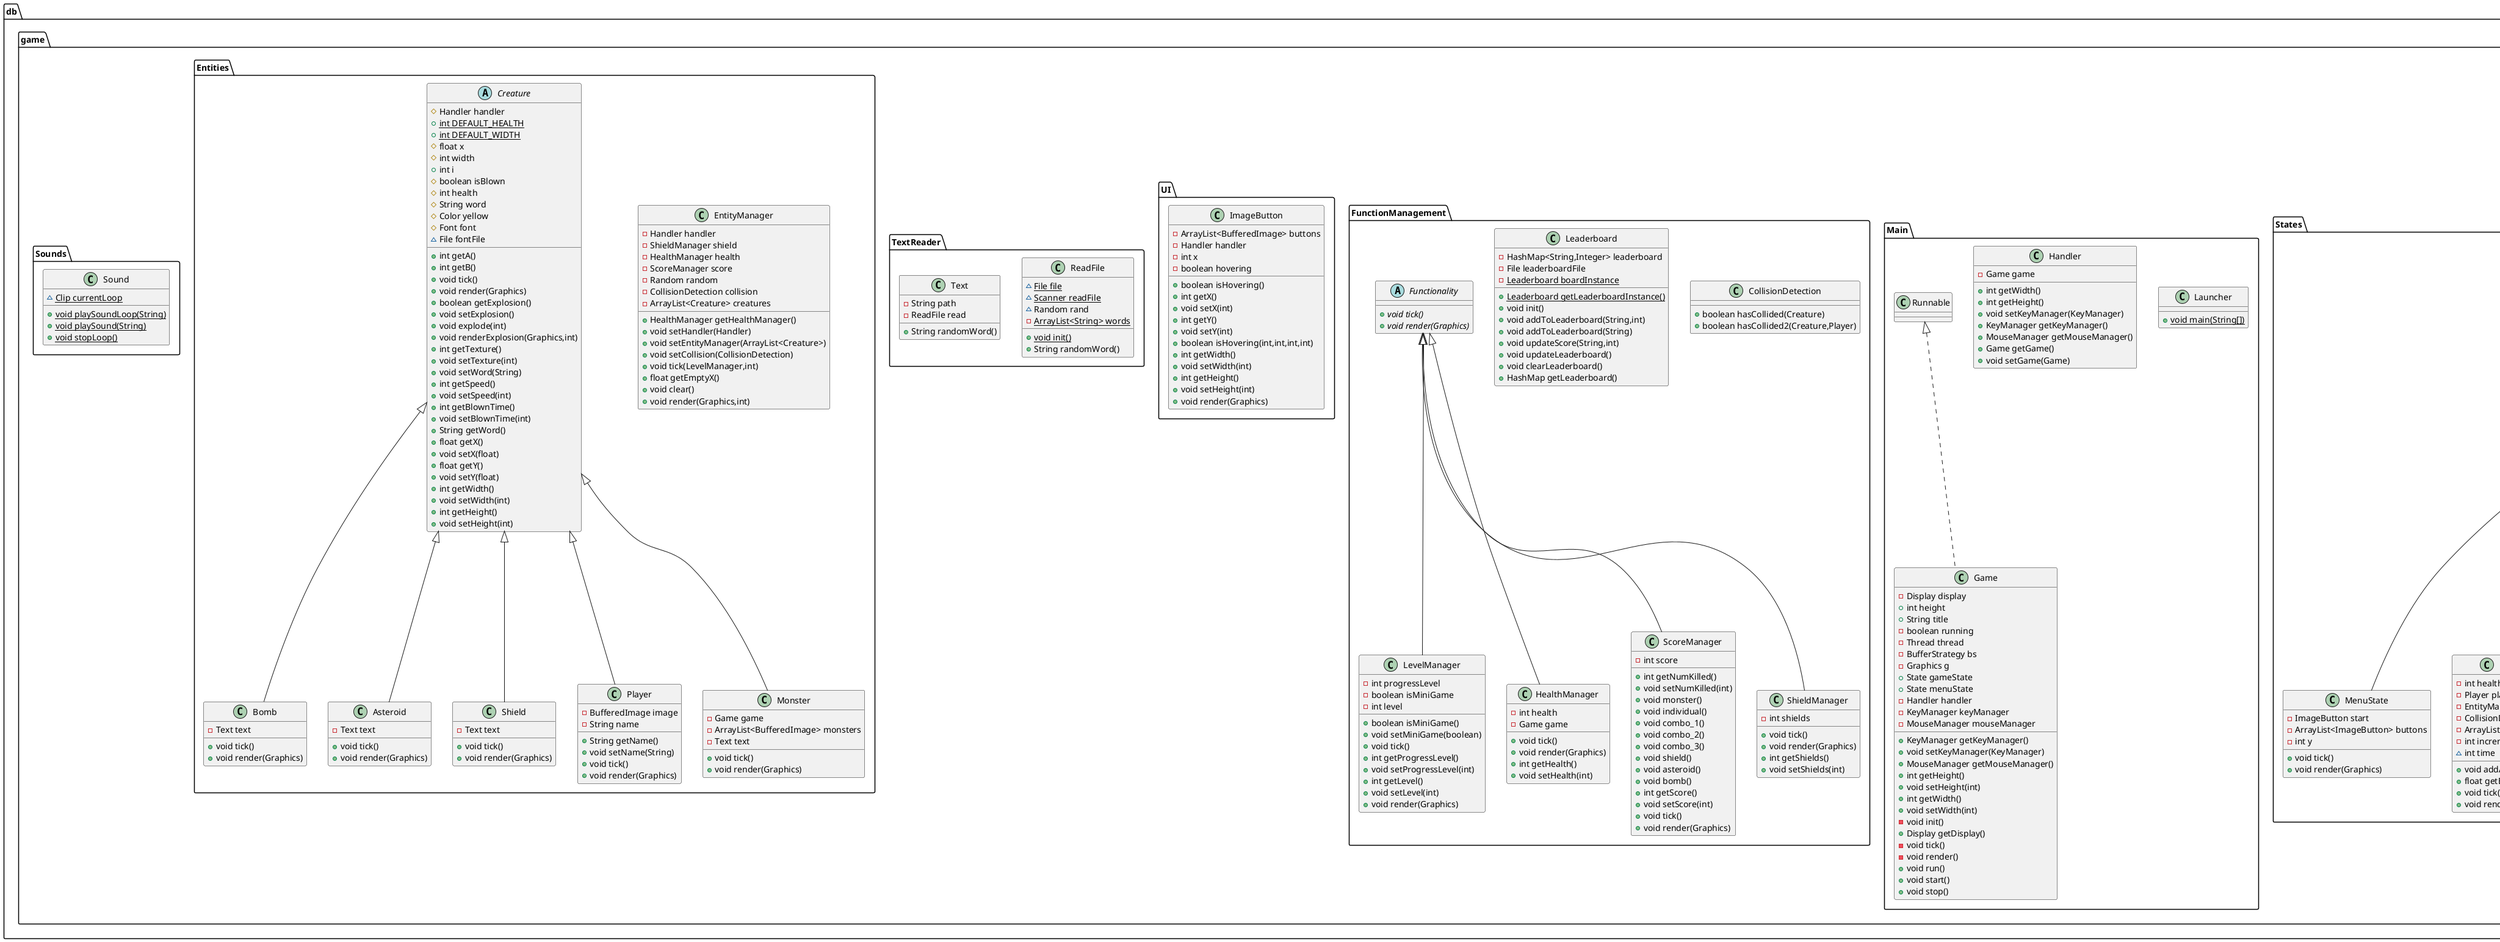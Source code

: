 @startuml
class db.game.Input.MouseManager {
- boolean leftPressed
- int mouseX
+ boolean isLeftPressed()
+ boolean isRightPressed()
+ int getMouseX()
+ int getMouseY()
+ void setMouseX(int)
+ void setMouseY(int)
+ void mousePressed(MouseEvent)
+ void mouseReleased(MouseEvent)
+ void mouseMoved(MouseEvent)
+ void mouseDragged(MouseEvent)
+ void mouseClicked(MouseEvent)
+ void mouseEntered(MouseEvent)
+ boolean isClicked()
+ void mouseExited(MouseEvent)
}
class db.game.Display.Assets {
+ {static} BufferedImage emptyHeart
+ {static} ArrayList<BufferedImage> levelBars
- {static} SpriteSheet sheet1
- {static} int size
+ {static} void init()
}
class db.game.States.MenuState {
- ImageButton start
- ArrayList<ImageButton> buttons
- int y
+ void tick()
+ void render(Graphics)
}
class db.game.States.MiniGameState {
- int health
- Player player
- EntityManager entityManager
- CollisionDetection collision
- ArrayList<Asteroid> asteroids
- int incrementX
~ int time
+ void addAsteroid()
+ float getEmptyX()
+ void tick()
+ void render(Graphics)
}
class db.game.Main.Game {
- Display display
+ int height
+ String title
- boolean running
- Thread thread
- BufferStrategy bs
- Graphics g
+ State gameState
+ State menuState
- Handler handler
- KeyManager keyManager
- MouseManager mouseManager
+ KeyManager getKeyManager()
+ void setKeyManager(KeyManager)
+ MouseManager getMouseManager()
+ int getHeight()
+ void setHeight(int)
+ int getWidth()
+ void setWidth(int)
- void init()
+ Display getDisplay()
- void tick()
- void render()
+ void run()
+ void start()
+ void stop()
}
class db.game.States.InstructionState {
- ImageButton back
- ArrayList<ImageButton> buttons
- boolean backHovered
- BufferedImage instructionImage
- int a
- boolean lastState
+ void tick()
+ void setInstructionImage(int)
+ void render(Graphics)
}
class db.game.FunctionManagement.LevelManager {
- int progressLevel
- boolean isMiniGame
- int level
+ boolean isMiniGame()
+ void setMiniGame(boolean)
+ void tick()
+ int getProgressLevel()
+ void setProgressLevel(int)
+ int getLevel()
+ void setLevel(int)
+ void render(Graphics)
}
class db.game.Input.KeyManager {
+ String wordTyped
+ boolean typeable
+ boolean backspace
+ boolean movable
+ int increment
- Player player
+ void tick()
+ String getWordTyped()
+ void keyPressed(KeyEvent)
+ void keyReleased(KeyEvent)
+ void keyTyped(KeyEvent)
+ void resetWordTyped()
}
class db.game.States.SelectState {
- ImageButton back
- ArrayList<ImageButton> buttons
- File file
- Scanner scanner
- FileWriter fileWriter
- Leaderboard leaderboard
+ ArrayList<String> userNames
+ void tick()
+ void render(Graphics)
}
class db.game.UI.ImageButton {
- ArrayList<BufferedImage> buttons
- Handler handler
- int x
- boolean hovering
+ boolean isHovering()
+ int getX()
+ void setX(int)
+ int getY()
+ void setY(int)
+ boolean isHovering(int,int,int,int)
+ int getWidth()
+ void setWidth(int)
+ int getHeight()
+ void setHeight(int)
+ void render(Graphics)
}
class db.game.TextReader.ReadFile {
~ {static} File file
~ {static} Scanner readFile
~ Random rand
- {static} ArrayList<String> words
+ {static} void init()
+ String randomWord()
}
class db.game.Entities.Bomb {
- Text text
+ void tick()
+ void render(Graphics)
}
class db.game.States.GameState {
- Player player
- EntityManager entityManager
- LevelManager level
- ArrayList<Creature> creatures
- int time
- CollisionDetection collision
+ Player getPlayer()
+ void addCreature()
+ void tick()
+ void render(Graphics)
}
class db.game.FunctionManagement.CollisionDetection {
+ boolean hasCollided(Creature)
+ boolean hasCollided2(Creature,Player)
}
class db.game.States.DeathState {
- ImageButton tryAgain
- ArrayList<ImageButton> buttons
- int y
+ void tick()
+ void render(Graphics)
}
class db.game.Display.SpriteSheet {
- BufferedImage sheet
+ BufferedImage crop(int,int,int,int)
}
class db.game.Entities.Asteroid {
- Text text
+ void tick()
+ void render(Graphics)
}
class db.game.FunctionManagement.HealthManager {
- int health
- Game game
+ void tick()
+ void render(Graphics)
+ int getHealth()
+ void setHealth(int)
}
class db.game.TextReader.Text {
- String path
- ReadFile read
+ String randomWord()
}
class db.game.Display.Display {
- String title
- int width
- JFrame frame
- Canvas canvas
+ void setDisplay()
+ Canvas getCanvas()
+ JFrame getFrame()
}
class db.game.FunctionManagement.Leaderboard {
- HashMap<String,Integer> leaderboard
- File leaderboardFile
- {static} Leaderboard boardInstance
+ {static} Leaderboard getLeaderboardInstance()
+ void init()
+ void addToLeaderboard(String,int)
+ void addToLeaderboard(String)
+ void updateScore(String,int)
+ void updateLeaderboard()
+ void clearLeaderboard()
+ HashMap getLeaderboard()
}
class db.game.Entities.Shield {
- Text text
+ void tick()
+ void render(Graphics)
}
class db.game.FunctionManagement.ScoreManager {
- int score
+ int getNumKilled()
+ void setNumKilled(int)
+ void monster()
+ void individual()
+ void combo_1()
+ void combo_2()
+ void combo_3()
+ void shield()
+ void asteroid()
+ void bomb()
+ int getScore()
+ void setScore(int)
+ void tick()
+ void render(Graphics)
}
abstract class db.game.States.State {
- {static} State currentState
- boolean lastState
# Handler handler
+ {static} void setState(State)
+ boolean isLastState()
+ void setLastState(boolean)
+ {static} State getState()
+ {abstract}void tick()
+ {abstract}void render(Graphics)
}
class db.game.Sounds.Sound {
~ {static} Clip currentLoop
+ {static} void playSoundLoop(String)
+ {static} void playSound(String)
+ {static} void stopLoop()
}
class db.game.Main.Launcher {
+ {static} void main(String[])
}
class db.game.Entities.Player {
- BufferedImage image
- String name
+ String getName()
+ void setName(String)
+ void tick()
+ void render(Graphics)
}
class db.game.Entities.Monster {
- Game game
- ArrayList<BufferedImage> monsters
- Text text
+ void tick()
+ void render(Graphics)
}
class db.game.Display.ImageLoader {
+ {static} BufferedImage loadImage(String)
+ {static} BufferedImage cropImage(BufferedImage,int,int,int,int)
}
class db.game.FunctionManagement.ShieldManager {
- int shields
+ void tick()
+ void render(Graphics)
+ int getShields()
+ void setShields(int)
}
class db.game.States.CreateUserState {
- ImageButton back
- ArrayList<ImageButton> buttons
- File file
- FileWriter fileWriter
+ void tick()
+ void render(Graphics)
}
class db.game.Entities.EntityManager {
- Handler handler
- ShieldManager shield
- HealthManager health
- ScoreManager score
- Random random
- CollisionDetection collision
- ArrayList<Creature> creatures
+ HealthManager getHealthManager()
+ void setHandler(Handler)
+ void setEntityManager(ArrayList<Creature>)
+ void setCollision(CollisionDetection)
+ void tick(LevelManager,int)
+ float getEmptyX()
+ void clear()
+ void render(Graphics,int)
}
class db.game.Main.Handler {
- Game game
+ int getWidth()
+ int getHeight()
+ void setKeyManager(KeyManager)
+ KeyManager getKeyManager()
+ MouseManager getMouseManager()
+ Game getGame()
+ void setGame(Game)
}
abstract class db.game.Entities.Creature {
# Handler handler
+ {static} int DEFAULT_HEALTH
+ {static} int DEFAULT_WIDTH
# float x
# int width
+ int i
# boolean isBlown
# int health
# String word
# Color yellow
# Font font
~ File fontFile
+ int getA()
+ int getB()
+ void tick()
+ void render(Graphics)
+ boolean getExplosion()
+ void setExplosion()
+ void explode(int)
+ void renderExplosion(Graphics,int)
+ int getTexture()
+ void setTexture(int)
+ void setWord(String)
+ int getSpeed()
+ void setSpeed(int)
+ int getBlownTime()
+ void setBlownTime(int)
+ String getWord()
+ float getX()
+ void setX(float)
+ float getY()
+ void setY(float)
+ int getWidth()
+ void setWidth(int)
+ int getHeight()
+ void setHeight(int)
}
abstract class db.game.FunctionManagement.Functionality {
+ {abstract}void tick()
+ {abstract}void render(Graphics)
}


db.game.Input.MouseListener <|.. db.game.Input.MouseManager
db.game.Input.MouseMotionListener <|.. db.game.Input.MouseManager
db.game.States.State <|-- db.game.States.MenuState
db.game.States.State <|-- db.game.States.MiniGameState
db.game.Main.Runnable <|.. db.game.Main.Game
db.game.States.State <|-- db.game.States.InstructionState
db.game.FunctionManagement.Functionality <|-- db.game.FunctionManagement.LevelManager
db.game.Input.KeyListener <|.. db.game.Input.KeyManager
db.game.States.State <|-- db.game.States.SelectState
db.game.Entities.Creature <|-- db.game.Entities.Bomb
db.game.States.State <|-- db.game.States.GameState
db.game.States.State <|-- db.game.States.DeathState
db.game.Entities.Creature <|-- db.game.Entities.Asteroid
db.game.FunctionManagement.Functionality <|-- db.game.FunctionManagement.HealthManager
db.game.Entities.Creature <|-- db.game.Entities.Shield
db.game.FunctionManagement.Functionality <|-- db.game.FunctionManagement.ScoreManager
db.game.Entities.Creature <|-- db.game.Entities.Player
db.game.Entities.Creature <|-- db.game.Entities.Monster
db.game.FunctionManagement.Functionality <|-- db.game.FunctionManagement.ShieldManager
db.game.States.State <|-- db.game.States.CreateUserState
@enduml